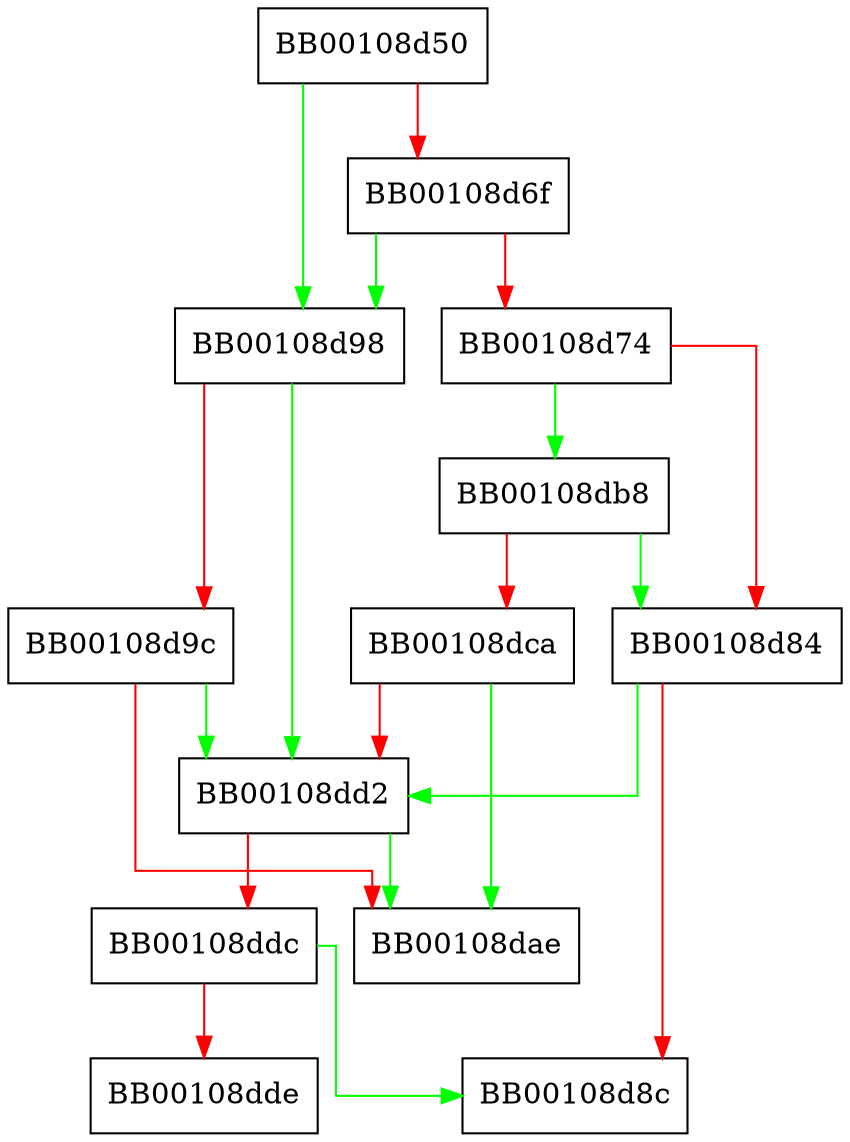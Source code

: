 digraph FUN_00108d50 {
  node [shape="box"];
  graph [splines=ortho];
  BB00108d50 -> BB00108d98 [color="green"];
  BB00108d50 -> BB00108d6f [color="red"];
  BB00108d6f -> BB00108d98 [color="green"];
  BB00108d6f -> BB00108d74 [color="red"];
  BB00108d74 -> BB00108db8 [color="green"];
  BB00108d74 -> BB00108d84 [color="red"];
  BB00108d84 -> BB00108dd2 [color="green"];
  BB00108d84 -> BB00108d8c [color="red"];
  BB00108d98 -> BB00108dd2 [color="green"];
  BB00108d98 -> BB00108d9c [color="red"];
  BB00108d9c -> BB00108dd2 [color="green"];
  BB00108d9c -> BB00108dae [color="red"];
  BB00108db8 -> BB00108d84 [color="green"];
  BB00108db8 -> BB00108dca [color="red"];
  BB00108dca -> BB00108dae [color="green"];
  BB00108dca -> BB00108dd2 [color="red"];
  BB00108dd2 -> BB00108dae [color="green"];
  BB00108dd2 -> BB00108ddc [color="red"];
  BB00108ddc -> BB00108d8c [color="green"];
  BB00108ddc -> BB00108dde [color="red"];
}